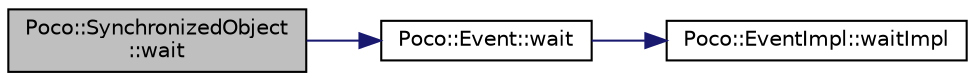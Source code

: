 digraph "Poco::SynchronizedObject::wait"
{
 // LATEX_PDF_SIZE
  edge [fontname="Helvetica",fontsize="10",labelfontname="Helvetica",labelfontsize="10"];
  node [fontname="Helvetica",fontsize="10",shape=record];
  rankdir="LR";
  Node1 [label="Poco::SynchronizedObject\l::wait",height=0.2,width=0.4,color="black", fillcolor="grey75", style="filled", fontcolor="black",tooltip="Waits for the object to become signalled."];
  Node1 -> Node2 [color="midnightblue",fontsize="10",style="solid"];
  Node2 [label="Poco::Event::wait",height=0.2,width=0.4,color="black", fillcolor="white", style="filled",URL="$classPoco_1_1Event.html#a0da7c72337aab427cdd62307d1bb8769",tooltip=" "];
  Node2 -> Node3 [color="midnightblue",fontsize="10",style="solid"];
  Node3 [label="Poco::EventImpl::waitImpl",height=0.2,width=0.4,color="black", fillcolor="white", style="filled",URL="$classPoco_1_1EventImpl.html#a2265d2d061554e8b3de926df9db83143",tooltip=" "];
}
